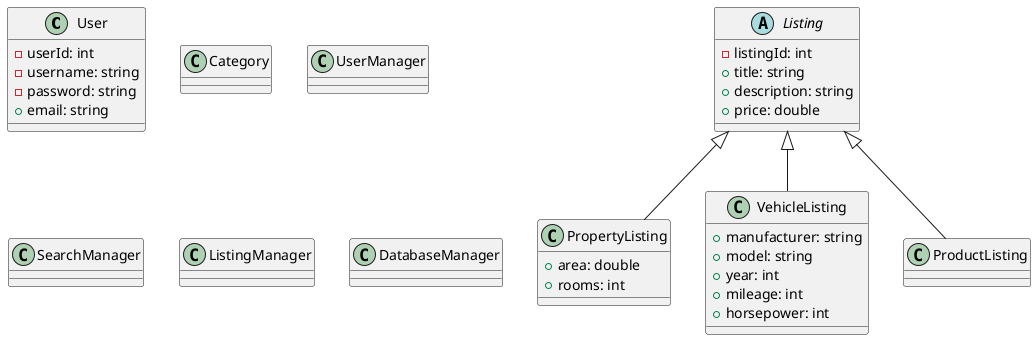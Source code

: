 @startuml

class User{
  - userId: int
  - username: string
  - password: string
  + email: string
}

abstract class Listing{
  - listingId: int
  + title: string
  + description: string
  + price: double
}

class PropertyListing{
+ area: double
+ rooms: int
}

class VehicleListing{
  + manufacturer: string
  + model: string
  + year: int
  + mileage: int
  + horsepower: int
}

class ProductListing{

}

Listing <|--PropertyListing
Listing <|--ProductListing
Listing <|--VehicleListing


class Category

class UserManager
class SearchManager
class ListingManager
class DatabaseManager

@enduml
